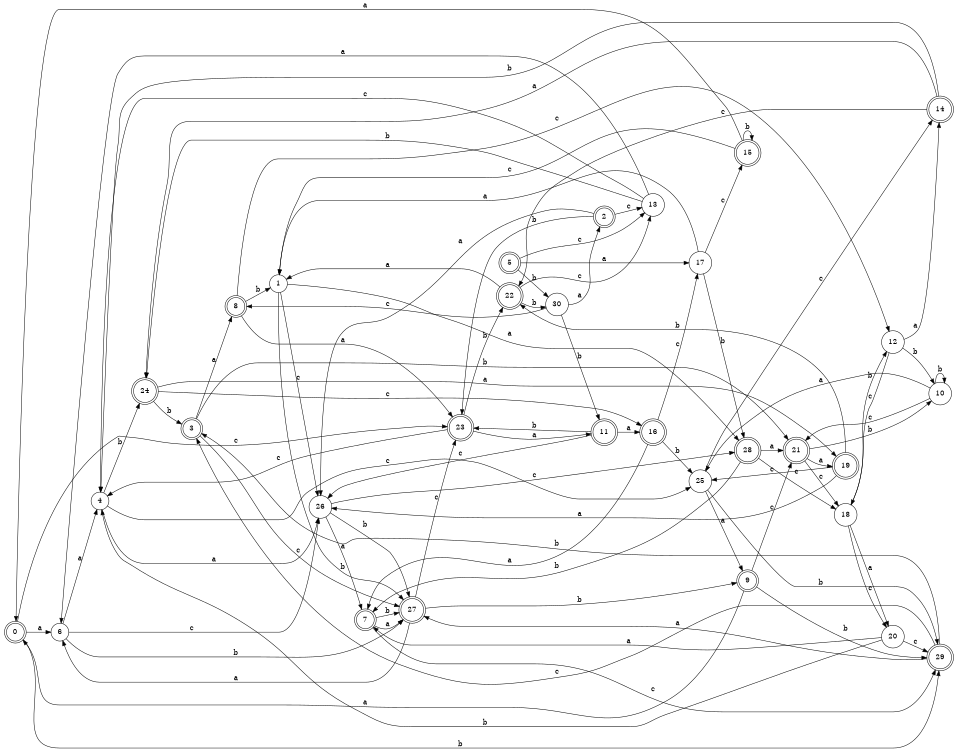 digraph n25_10 {
__start0 [label="" shape="none"];

rankdir=LR;
size="8,5";

s0 [style="rounded,filled", color="black", fillcolor="white" shape="doublecircle", label="0"];
s1 [style="filled", color="black", fillcolor="white" shape="circle", label="1"];
s2 [style="rounded,filled", color="black", fillcolor="white" shape="doublecircle", label="2"];
s3 [style="rounded,filled", color="black", fillcolor="white" shape="doublecircle", label="3"];
s4 [style="filled", color="black", fillcolor="white" shape="circle", label="4"];
s5 [style="rounded,filled", color="black", fillcolor="white" shape="doublecircle", label="5"];
s6 [style="filled", color="black", fillcolor="white" shape="circle", label="6"];
s7 [style="rounded,filled", color="black", fillcolor="white" shape="doublecircle", label="7"];
s8 [style="rounded,filled", color="black", fillcolor="white" shape="doublecircle", label="8"];
s9 [style="rounded,filled", color="black", fillcolor="white" shape="doublecircle", label="9"];
s10 [style="filled", color="black", fillcolor="white" shape="circle", label="10"];
s11 [style="rounded,filled", color="black", fillcolor="white" shape="doublecircle", label="11"];
s12 [style="filled", color="black", fillcolor="white" shape="circle", label="12"];
s13 [style="filled", color="black", fillcolor="white" shape="circle", label="13"];
s14 [style="rounded,filled", color="black", fillcolor="white" shape="doublecircle", label="14"];
s15 [style="rounded,filled", color="black", fillcolor="white" shape="doublecircle", label="15"];
s16 [style="rounded,filled", color="black", fillcolor="white" shape="doublecircle", label="16"];
s17 [style="filled", color="black", fillcolor="white" shape="circle", label="17"];
s18 [style="filled", color="black", fillcolor="white" shape="circle", label="18"];
s19 [style="rounded,filled", color="black", fillcolor="white" shape="doublecircle", label="19"];
s20 [style="filled", color="black", fillcolor="white" shape="circle", label="20"];
s21 [style="rounded,filled", color="black", fillcolor="white" shape="doublecircle", label="21"];
s22 [style="rounded,filled", color="black", fillcolor="white" shape="doublecircle", label="22"];
s23 [style="rounded,filled", color="black", fillcolor="white" shape="doublecircle", label="23"];
s24 [style="rounded,filled", color="black", fillcolor="white" shape="doublecircle", label="24"];
s25 [style="filled", color="black", fillcolor="white" shape="circle", label="25"];
s26 [style="filled", color="black", fillcolor="white" shape="circle", label="26"];
s27 [style="rounded,filled", color="black", fillcolor="white" shape="doublecircle", label="27"];
s28 [style="rounded,filled", color="black", fillcolor="white" shape="doublecircle", label="28"];
s29 [style="rounded,filled", color="black", fillcolor="white" shape="doublecircle", label="29"];
s30 [style="filled", color="black", fillcolor="white" shape="circle", label="30"];
s0 -> s6 [label="a"];
s0 -> s29 [label="b"];
s0 -> s23 [label="c"];
s1 -> s28 [label="a"];
s1 -> s27 [label="b"];
s1 -> s26 [label="c"];
s2 -> s26 [label="a"];
s2 -> s23 [label="b"];
s2 -> s13 [label="c"];
s3 -> s8 [label="a"];
s3 -> s21 [label="b"];
s3 -> s27 [label="c"];
s4 -> s26 [label="a"];
s4 -> s24 [label="b"];
s4 -> s25 [label="c"];
s5 -> s17 [label="a"];
s5 -> s30 [label="b"];
s5 -> s13 [label="c"];
s6 -> s4 [label="a"];
s6 -> s27 [label="b"];
s6 -> s26 [label="c"];
s7 -> s27 [label="a"];
s7 -> s27 [label="b"];
s7 -> s29 [label="c"];
s8 -> s23 [label="a"];
s8 -> s1 [label="b"];
s8 -> s12 [label="c"];
s9 -> s0 [label="a"];
s9 -> s29 [label="b"];
s9 -> s21 [label="c"];
s10 -> s25 [label="a"];
s10 -> s10 [label="b"];
s10 -> s21 [label="c"];
s11 -> s16 [label="a"];
s11 -> s23 [label="b"];
s11 -> s26 [label="c"];
s12 -> s14 [label="a"];
s12 -> s10 [label="b"];
s12 -> s18 [label="c"];
s13 -> s6 [label="a"];
s13 -> s24 [label="b"];
s13 -> s4 [label="c"];
s14 -> s24 [label="a"];
s14 -> s4 [label="b"];
s14 -> s22 [label="c"];
s15 -> s0 [label="a"];
s15 -> s15 [label="b"];
s15 -> s1 [label="c"];
s16 -> s7 [label="a"];
s16 -> s25 [label="b"];
s16 -> s17 [label="c"];
s17 -> s1 [label="a"];
s17 -> s28 [label="b"];
s17 -> s15 [label="c"];
s18 -> s20 [label="a"];
s18 -> s12 [label="b"];
s18 -> s20 [label="c"];
s19 -> s26 [label="a"];
s19 -> s22 [label="b"];
s19 -> s25 [label="c"];
s20 -> s7 [label="a"];
s20 -> s4 [label="b"];
s20 -> s29 [label="c"];
s21 -> s19 [label="a"];
s21 -> s10 [label="b"];
s21 -> s18 [label="c"];
s22 -> s1 [label="a"];
s22 -> s30 [label="b"];
s22 -> s13 [label="c"];
s23 -> s11 [label="a"];
s23 -> s22 [label="b"];
s23 -> s4 [label="c"];
s24 -> s19 [label="a"];
s24 -> s3 [label="b"];
s24 -> s16 [label="c"];
s25 -> s9 [label="a"];
s25 -> s29 [label="b"];
s25 -> s14 [label="c"];
s26 -> s7 [label="a"];
s26 -> s27 [label="b"];
s26 -> s28 [label="c"];
s27 -> s6 [label="a"];
s27 -> s9 [label="b"];
s27 -> s23 [label="c"];
s28 -> s21 [label="a"];
s28 -> s7 [label="b"];
s28 -> s18 [label="c"];
s29 -> s27 [label="a"];
s29 -> s3 [label="b"];
s29 -> s3 [label="c"];
s30 -> s2 [label="a"];
s30 -> s11 [label="b"];
s30 -> s8 [label="c"];

}